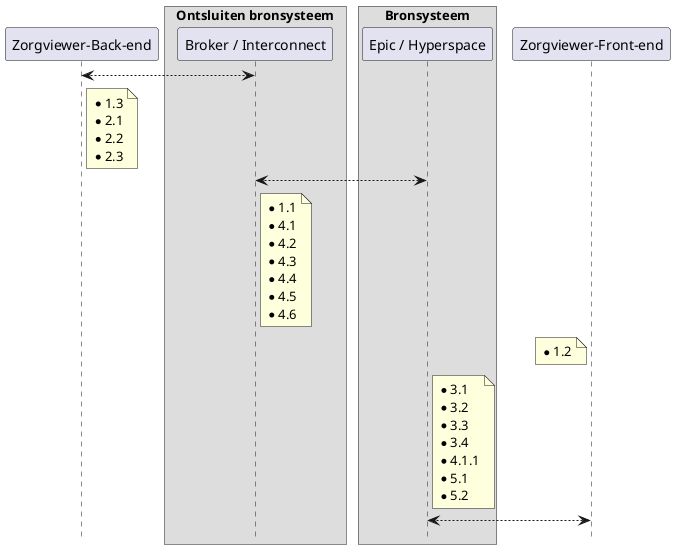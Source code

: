 @startuml
!pragma teoz true
hide footbox

participant "Zorgviewer-Back-end" as zvbe
box "Ontsluiten bronsysteem"
  participant "Broker / Interconnect" as broker
end box
box "Bronsysteem"
  participant "Epic / Hyperspace" as epic
end box
participant "Zorgviewer-Front-end" as zvfe

zvbe <--> broker
note right zvbe
* 1.3
* 2.1
* 2.2
* 2.3
end note
broker <--> epic
note right broker
* 1.1
* 4.1
* 4.2
* 4.3
* 4.4
* 4.5
* 4.6
end note
note left zvfe
* 1.2
end note
note right epic
* 3.1
* 3.2
* 3.3
* 3.4
* 4.1.1
* 5.1
* 5.2
end note
epic <--> zvfe

@enduml